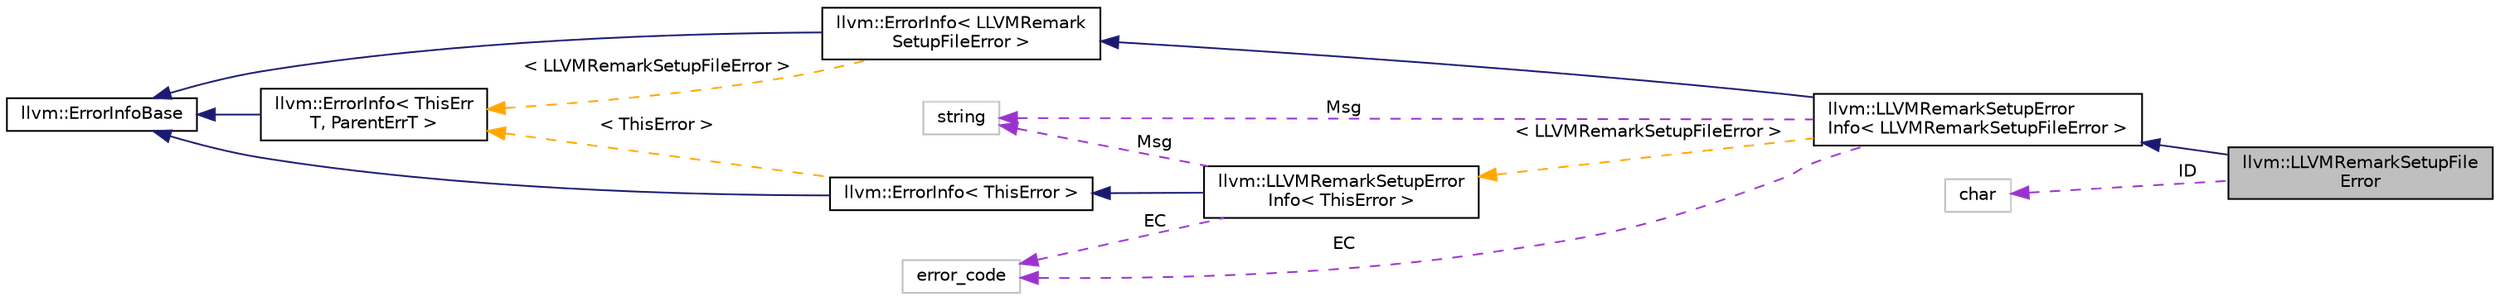 digraph "llvm::LLVMRemarkSetupFileError"
{
 // LATEX_PDF_SIZE
  bgcolor="transparent";
  edge [fontname="Helvetica",fontsize="10",labelfontname="Helvetica",labelfontsize="10"];
  node [fontname="Helvetica",fontsize="10",shape=record];
  rankdir="LR";
  Node1 [label="llvm::LLVMRemarkSetupFile\lError",height=0.2,width=0.4,color="black", fillcolor="grey75", style="filled", fontcolor="black",tooltip=" "];
  Node2 -> Node1 [dir="back",color="midnightblue",fontsize="10",style="solid",fontname="Helvetica"];
  Node2 [label="llvm::LLVMRemarkSetupError\lInfo\< LLVMRemarkSetupFileError \>",height=0.2,width=0.4,color="black",URL="$structllvm_1_1LLVMRemarkSetupErrorInfo.html",tooltip=" "];
  Node3 -> Node2 [dir="back",color="midnightblue",fontsize="10",style="solid",fontname="Helvetica"];
  Node3 [label="llvm::ErrorInfo\< LLVMRemark\lSetupFileError \>",height=0.2,width=0.4,color="black",URL="$classllvm_1_1ErrorInfo.html",tooltip=" "];
  Node4 -> Node3 [dir="back",color="midnightblue",fontsize="10",style="solid",fontname="Helvetica"];
  Node4 [label="llvm::ErrorInfoBase",height=0.2,width=0.4,color="black",URL="$classllvm_1_1ErrorInfoBase.html",tooltip="Base class for error info classes."];
  Node5 -> Node3 [dir="back",color="orange",fontsize="10",style="dashed",label=" \< LLVMRemarkSetupFileError \>" ,fontname="Helvetica"];
  Node5 [label="llvm::ErrorInfo\< ThisErr\lT, ParentErrT \>",height=0.2,width=0.4,color="black",URL="$classllvm_1_1ErrorInfo.html",tooltip="Base class for user error types."];
  Node4 -> Node5 [dir="back",color="midnightblue",fontsize="10",style="solid",fontname="Helvetica"];
  Node6 -> Node2 [dir="back",color="darkorchid3",fontsize="10",style="dashed",label=" Msg" ,fontname="Helvetica"];
  Node6 [label="string",height=0.2,width=0.4,color="grey75",tooltip=" "];
  Node7 -> Node2 [dir="back",color="darkorchid3",fontsize="10",style="dashed",label=" EC" ,fontname="Helvetica"];
  Node7 [label="error_code",height=0.2,width=0.4,color="grey75",tooltip=" "];
  Node8 -> Node2 [dir="back",color="orange",fontsize="10",style="dashed",label=" \< LLVMRemarkSetupFileError \>" ,fontname="Helvetica"];
  Node8 [label="llvm::LLVMRemarkSetupError\lInfo\< ThisError \>",height=0.2,width=0.4,color="black",URL="$structllvm_1_1LLVMRemarkSetupErrorInfo.html",tooltip=" "];
  Node9 -> Node8 [dir="back",color="midnightblue",fontsize="10",style="solid",fontname="Helvetica"];
  Node9 [label="llvm::ErrorInfo\< ThisError \>",height=0.2,width=0.4,color="black",URL="$classllvm_1_1ErrorInfo.html",tooltip=" "];
  Node4 -> Node9 [dir="back",color="midnightblue",fontsize="10",style="solid",fontname="Helvetica"];
  Node5 -> Node9 [dir="back",color="orange",fontsize="10",style="dashed",label=" \< ThisError \>" ,fontname="Helvetica"];
  Node6 -> Node8 [dir="back",color="darkorchid3",fontsize="10",style="dashed",label=" Msg" ,fontname="Helvetica"];
  Node7 -> Node8 [dir="back",color="darkorchid3",fontsize="10",style="dashed",label=" EC" ,fontname="Helvetica"];
  Node10 -> Node1 [dir="back",color="darkorchid3",fontsize="10",style="dashed",label=" ID" ,fontname="Helvetica"];
  Node10 [label="char",height=0.2,width=0.4,color="grey75",tooltip=" "];
}
